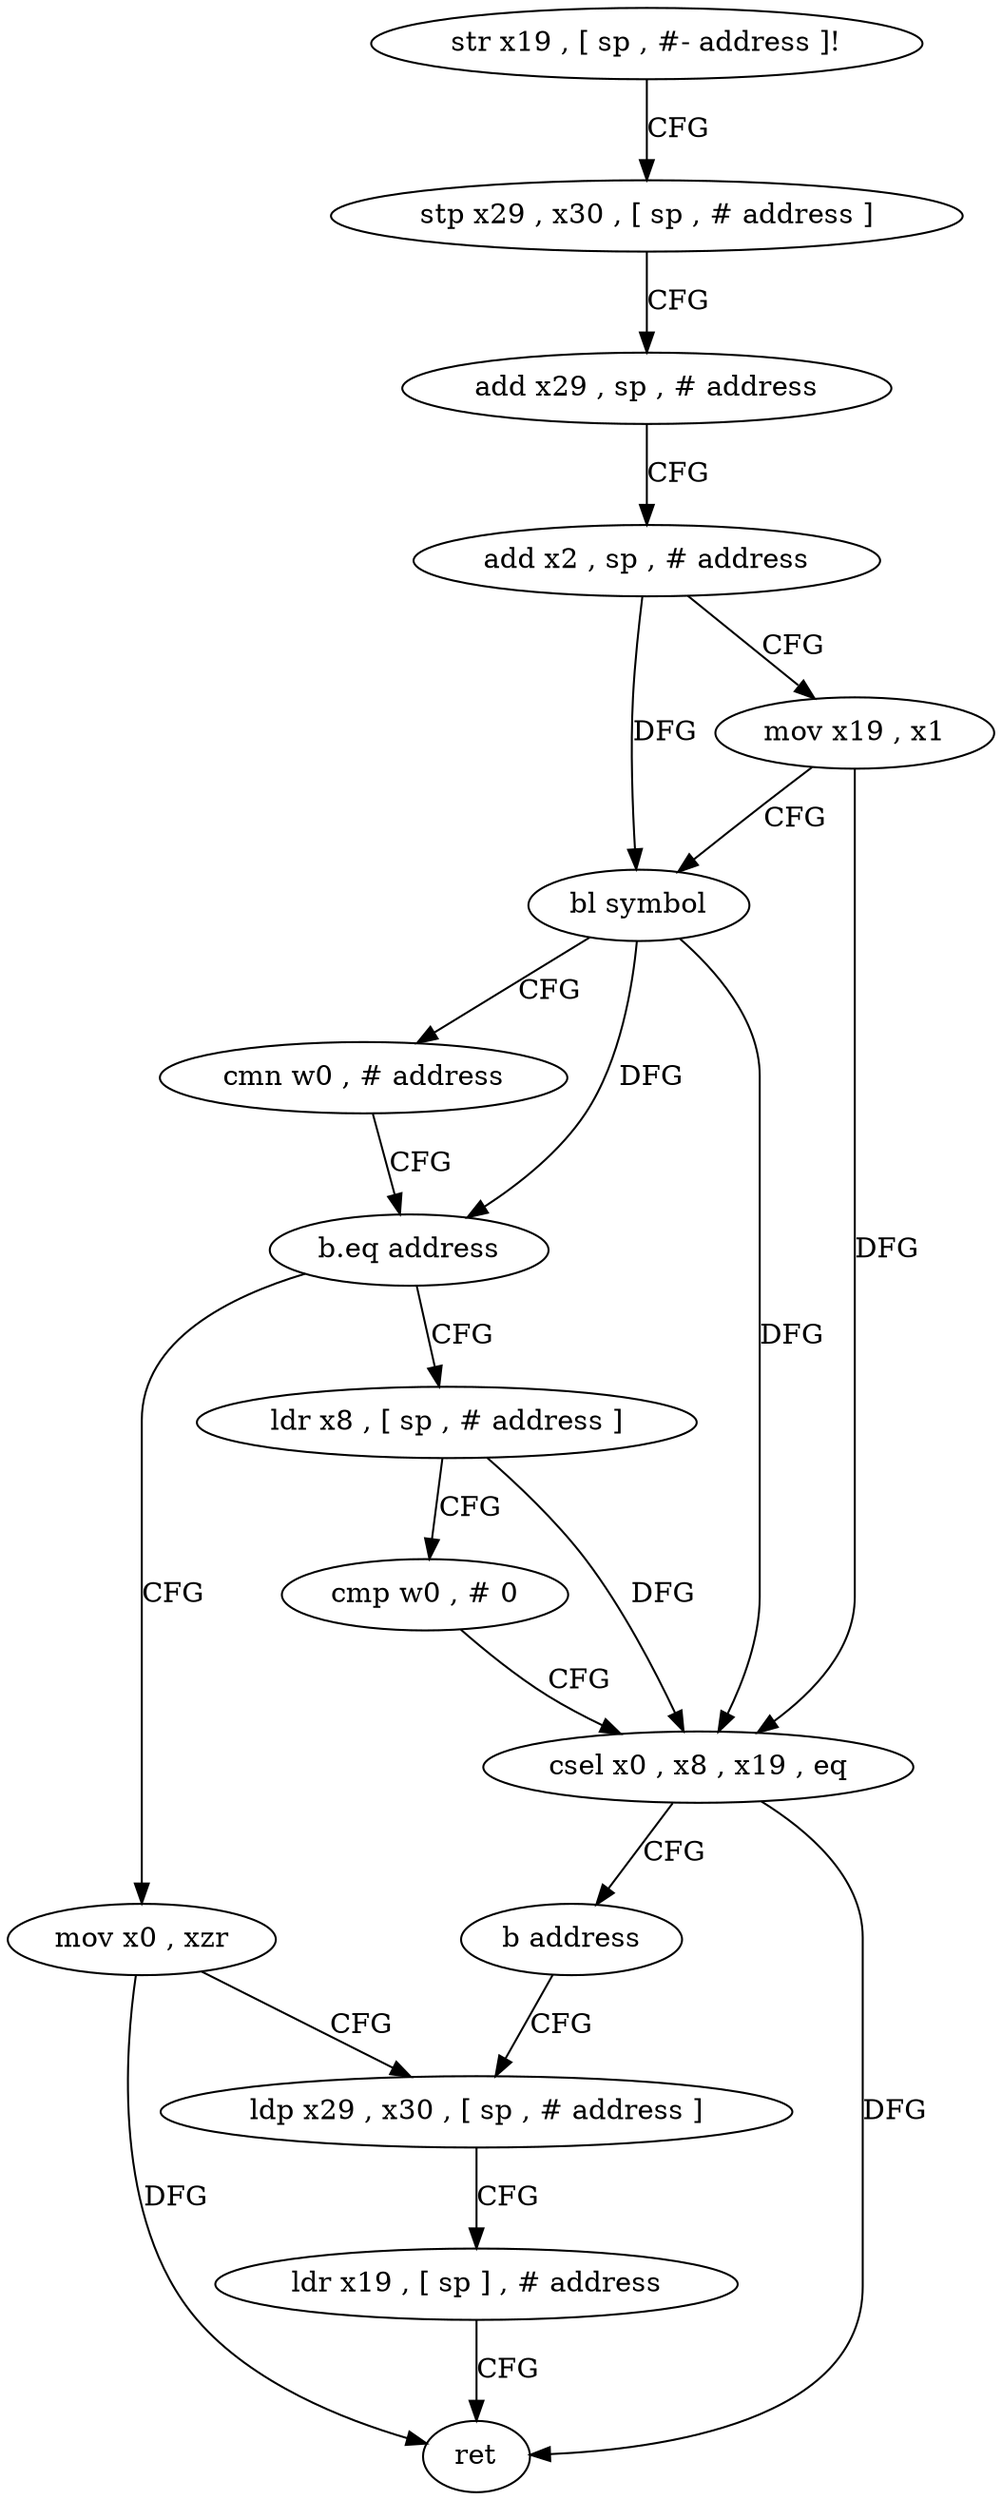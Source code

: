 digraph "func" {
"4222600" [label = "str x19 , [ sp , #- address ]!" ]
"4222604" [label = "stp x29 , x30 , [ sp , # address ]" ]
"4222608" [label = "add x29 , sp , # address" ]
"4222612" [label = "add x2 , sp , # address" ]
"4222616" [label = "mov x19 , x1" ]
"4222620" [label = "bl symbol" ]
"4222624" [label = "cmn w0 , # address" ]
"4222628" [label = "b.eq address" ]
"4222648" [label = "mov x0 , xzr" ]
"4222632" [label = "ldr x8 , [ sp , # address ]" ]
"4222652" [label = "ldp x29 , x30 , [ sp , # address ]" ]
"4222636" [label = "cmp w0 , # 0" ]
"4222640" [label = "csel x0 , x8 , x19 , eq" ]
"4222644" [label = "b address" ]
"4222656" [label = "ldr x19 , [ sp ] , # address" ]
"4222660" [label = "ret" ]
"4222600" -> "4222604" [ label = "CFG" ]
"4222604" -> "4222608" [ label = "CFG" ]
"4222608" -> "4222612" [ label = "CFG" ]
"4222612" -> "4222616" [ label = "CFG" ]
"4222612" -> "4222620" [ label = "DFG" ]
"4222616" -> "4222620" [ label = "CFG" ]
"4222616" -> "4222640" [ label = "DFG" ]
"4222620" -> "4222624" [ label = "CFG" ]
"4222620" -> "4222628" [ label = "DFG" ]
"4222620" -> "4222640" [ label = "DFG" ]
"4222624" -> "4222628" [ label = "CFG" ]
"4222628" -> "4222648" [ label = "CFG" ]
"4222628" -> "4222632" [ label = "CFG" ]
"4222648" -> "4222652" [ label = "CFG" ]
"4222648" -> "4222660" [ label = "DFG" ]
"4222632" -> "4222636" [ label = "CFG" ]
"4222632" -> "4222640" [ label = "DFG" ]
"4222652" -> "4222656" [ label = "CFG" ]
"4222636" -> "4222640" [ label = "CFG" ]
"4222640" -> "4222644" [ label = "CFG" ]
"4222640" -> "4222660" [ label = "DFG" ]
"4222644" -> "4222652" [ label = "CFG" ]
"4222656" -> "4222660" [ label = "CFG" ]
}
